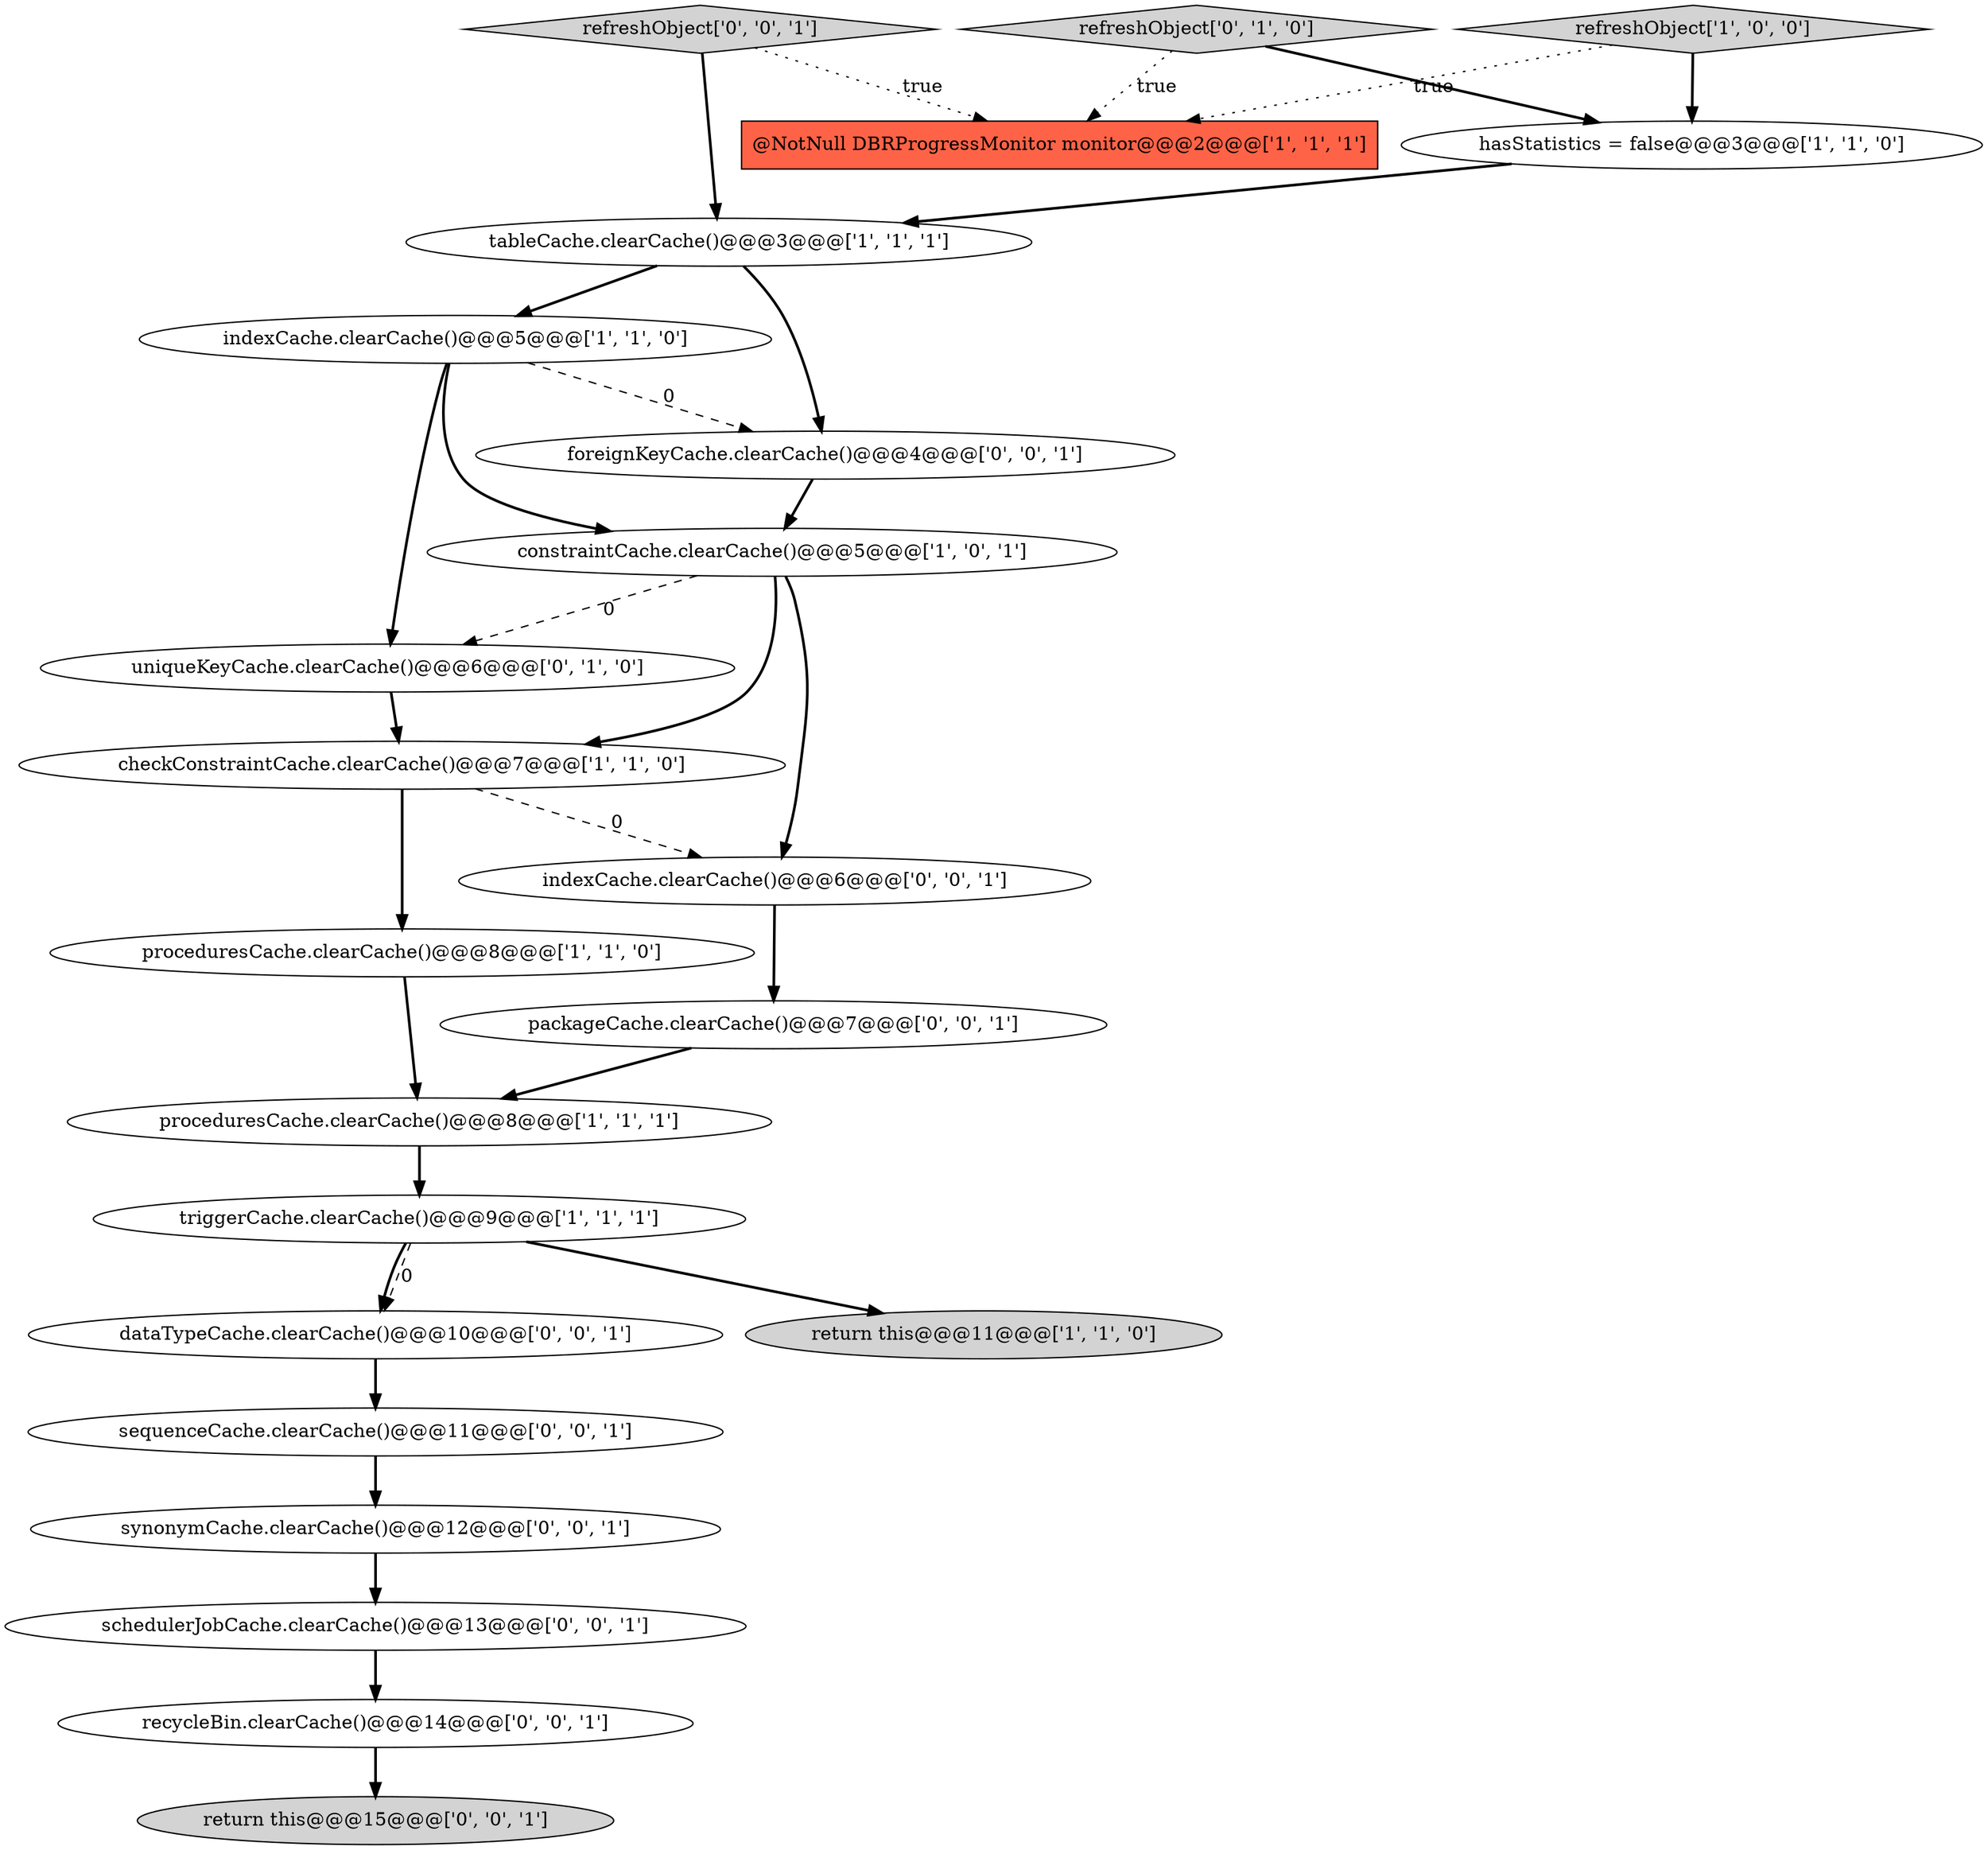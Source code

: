 digraph {
8 [style = filled, label = "@NotNull DBRProgressMonitor monitor@@@2@@@['1', '1', '1']", fillcolor = tomato, shape = box image = "AAA0AAABBB1BBB"];
18 [style = filled, label = "refreshObject['0', '0', '1']", fillcolor = lightgray, shape = diamond image = "AAA0AAABBB3BBB"];
13 [style = filled, label = "packageCache.clearCache()@@@7@@@['0', '0', '1']", fillcolor = white, shape = ellipse image = "AAA0AAABBB3BBB"];
22 [style = filled, label = "recycleBin.clearCache()@@@14@@@['0', '0', '1']", fillcolor = white, shape = ellipse image = "AAA0AAABBB3BBB"];
1 [style = filled, label = "proceduresCache.clearCache()@@@8@@@['1', '1', '0']", fillcolor = white, shape = ellipse image = "AAA0AAABBB1BBB"];
17 [style = filled, label = "dataTypeCache.clearCache()@@@10@@@['0', '0', '1']", fillcolor = white, shape = ellipse image = "AAA0AAABBB3BBB"];
6 [style = filled, label = "checkConstraintCache.clearCache()@@@7@@@['1', '1', '0']", fillcolor = white, shape = ellipse image = "AAA0AAABBB1BBB"];
0 [style = filled, label = "indexCache.clearCache()@@@5@@@['1', '1', '0']", fillcolor = white, shape = ellipse image = "AAA0AAABBB1BBB"];
7 [style = filled, label = "return this@@@11@@@['1', '1', '0']", fillcolor = lightgray, shape = ellipse image = "AAA0AAABBB1BBB"];
2 [style = filled, label = "proceduresCache.clearCache()@@@8@@@['1', '1', '1']", fillcolor = white, shape = ellipse image = "AAA0AAABBB1BBB"];
9 [style = filled, label = "hasStatistics = false@@@3@@@['1', '1', '0']", fillcolor = white, shape = ellipse image = "AAA0AAABBB1BBB"];
21 [style = filled, label = "indexCache.clearCache()@@@6@@@['0', '0', '1']", fillcolor = white, shape = ellipse image = "AAA0AAABBB3BBB"];
11 [style = filled, label = "uniqueKeyCache.clearCache()@@@6@@@['0', '1', '0']", fillcolor = white, shape = ellipse image = "AAA1AAABBB2BBB"];
10 [style = filled, label = "triggerCache.clearCache()@@@9@@@['1', '1', '1']", fillcolor = white, shape = ellipse image = "AAA0AAABBB1BBB"];
14 [style = filled, label = "sequenceCache.clearCache()@@@11@@@['0', '0', '1']", fillcolor = white, shape = ellipse image = "AAA0AAABBB3BBB"];
16 [style = filled, label = "synonymCache.clearCache()@@@12@@@['0', '0', '1']", fillcolor = white, shape = ellipse image = "AAA0AAABBB3BBB"];
20 [style = filled, label = "return this@@@15@@@['0', '0', '1']", fillcolor = lightgray, shape = ellipse image = "AAA0AAABBB3BBB"];
12 [style = filled, label = "refreshObject['0', '1', '0']", fillcolor = lightgray, shape = diamond image = "AAA0AAABBB2BBB"];
3 [style = filled, label = "refreshObject['1', '0', '0']", fillcolor = lightgray, shape = diamond image = "AAA0AAABBB1BBB"];
4 [style = filled, label = "tableCache.clearCache()@@@3@@@['1', '1', '1']", fillcolor = white, shape = ellipse image = "AAA0AAABBB1BBB"];
19 [style = filled, label = "foreignKeyCache.clearCache()@@@4@@@['0', '0', '1']", fillcolor = white, shape = ellipse image = "AAA0AAABBB3BBB"];
15 [style = filled, label = "schedulerJobCache.clearCache()@@@13@@@['0', '0', '1']", fillcolor = white, shape = ellipse image = "AAA0AAABBB3BBB"];
5 [style = filled, label = "constraintCache.clearCache()@@@5@@@['1', '0', '1']", fillcolor = white, shape = ellipse image = "AAA0AAABBB1BBB"];
0->19 [style = dashed, label="0"];
14->16 [style = bold, label=""];
9->4 [style = bold, label=""];
10->17 [style = bold, label=""];
19->5 [style = bold, label=""];
10->17 [style = dashed, label="0"];
18->8 [style = dotted, label="true"];
16->15 [style = bold, label=""];
3->8 [style = dotted, label="true"];
17->14 [style = bold, label=""];
2->10 [style = bold, label=""];
15->22 [style = bold, label=""];
22->20 [style = bold, label=""];
11->6 [style = bold, label=""];
0->11 [style = bold, label=""];
5->11 [style = dashed, label="0"];
12->9 [style = bold, label=""];
12->8 [style = dotted, label="true"];
10->7 [style = bold, label=""];
4->19 [style = bold, label=""];
5->21 [style = bold, label=""];
3->9 [style = bold, label=""];
6->21 [style = dashed, label="0"];
0->5 [style = bold, label=""];
4->0 [style = bold, label=""];
13->2 [style = bold, label=""];
6->1 [style = bold, label=""];
1->2 [style = bold, label=""];
5->6 [style = bold, label=""];
18->4 [style = bold, label=""];
21->13 [style = bold, label=""];
}
